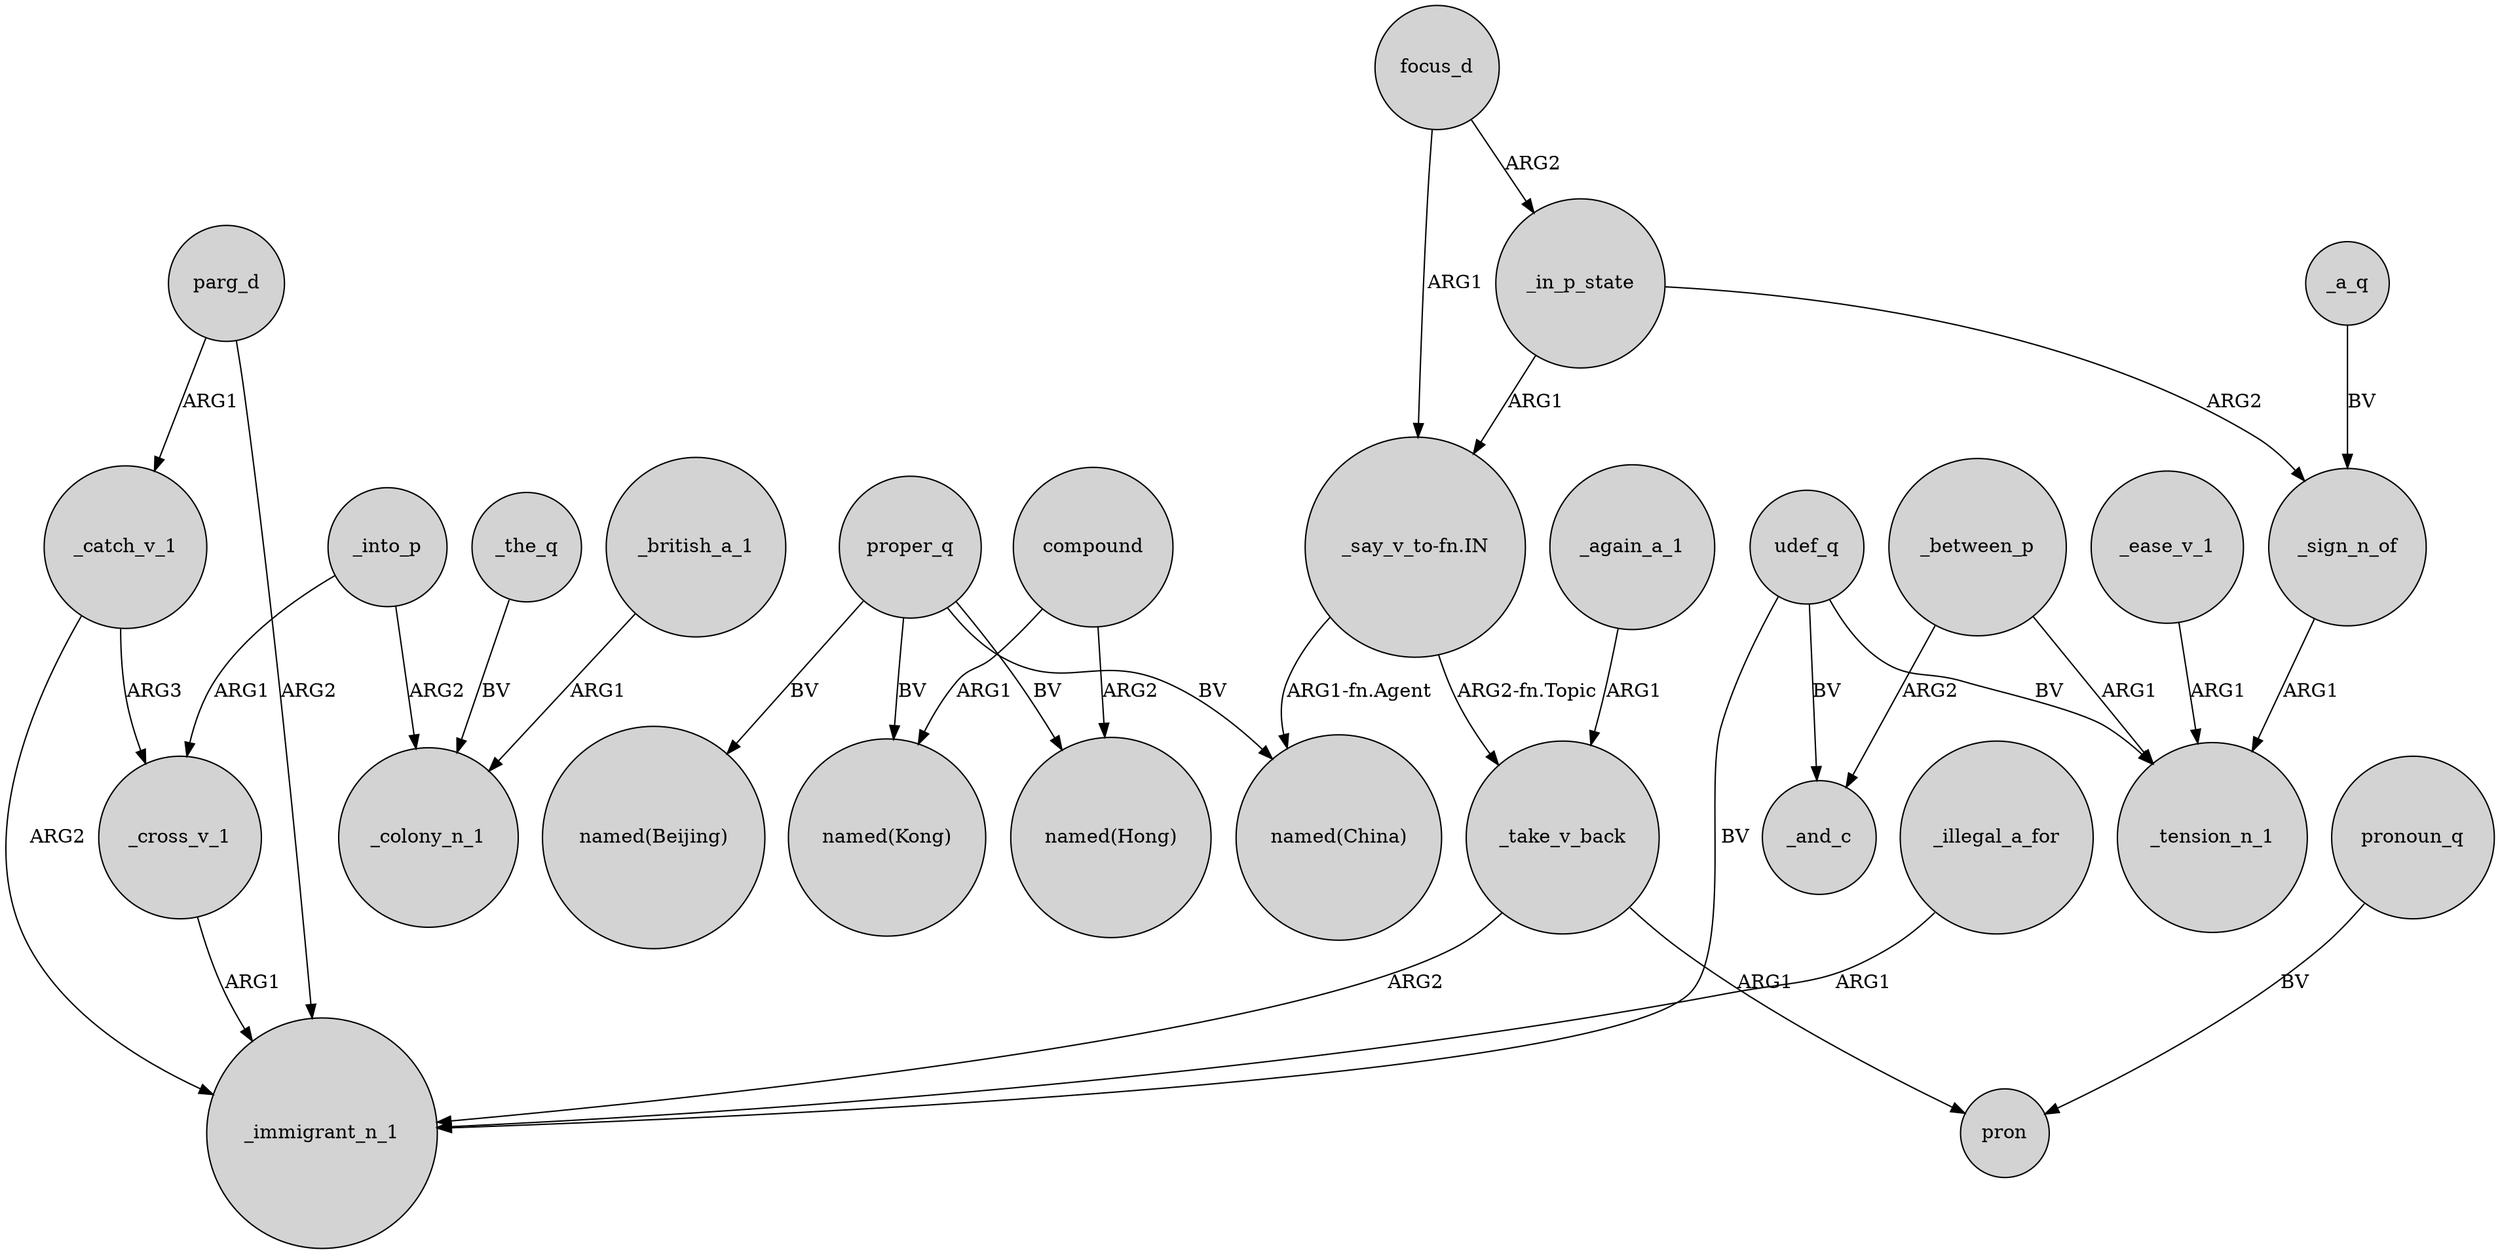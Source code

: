digraph {
	node [shape=circle style=filled]
	parg_d -> _immigrant_n_1 [label=ARG2]
	parg_d -> _catch_v_1 [label=ARG1]
	_catch_v_1 -> _cross_v_1 [label=ARG3]
	"_say_v_to-fn.IN" -> _take_v_back [label="ARG2-fn.Topic"]
	"_say_v_to-fn.IN" -> "named(China)" [label="ARG1-fn.Agent"]
	focus_d -> _in_p_state [label=ARG2]
	_a_q -> _sign_n_of [label=BV]
	compound -> "named(Hong)" [label=ARG2]
	_into_p -> _colony_n_1 [label=ARG2]
	udef_q -> _tension_n_1 [label=BV]
	proper_q -> "named(Hong)" [label=BV]
	_between_p -> _tension_n_1 [label=ARG1]
	_in_p_state -> _sign_n_of [label=ARG2]
	_take_v_back -> pron [label=ARG1]
	pronoun_q -> pron [label=BV]
	_sign_n_of -> _tension_n_1 [label=ARG1]
	_ease_v_1 -> _tension_n_1 [label=ARG1]
	_in_p_state -> "_say_v_to-fn.IN" [label=ARG1]
	_again_a_1 -> _take_v_back [label=ARG1]
	_into_p -> _cross_v_1 [label=ARG1]
	_catch_v_1 -> _immigrant_n_1 [label=ARG2]
	udef_q -> _immigrant_n_1 [label=BV]
	proper_q -> "named(Kong)" [label=BV]
	_between_p -> _and_c [label=ARG2]
	_illegal_a_for -> _immigrant_n_1 [label=ARG1]
	_british_a_1 -> _colony_n_1 [label=ARG1]
	_take_v_back -> _immigrant_n_1 [label=ARG2]
	proper_q -> "named(China)" [label=BV]
	_the_q -> _colony_n_1 [label=BV]
	_cross_v_1 -> _immigrant_n_1 [label=ARG1]
	udef_q -> _and_c [label=BV]
	compound -> "named(Kong)" [label=ARG1]
	focus_d -> "_say_v_to-fn.IN" [label=ARG1]
	proper_q -> "named(Beijing)" [label=BV]
}
